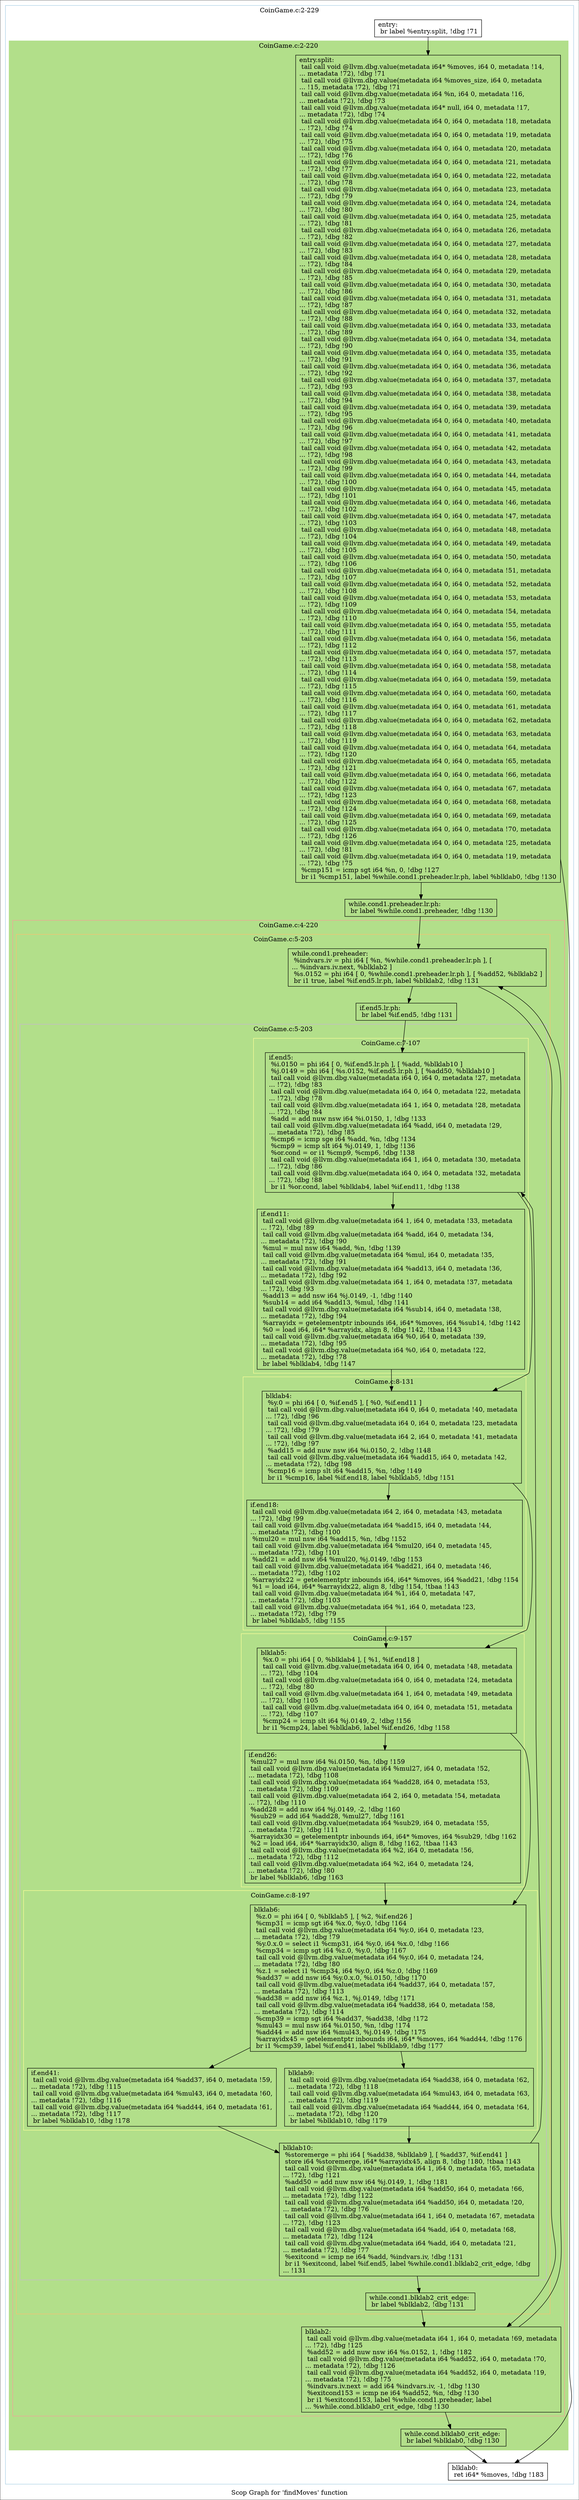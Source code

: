 digraph "Scop Graph for 'findMoves' function" {
	label="Scop Graph for 'findMoves' function";

	Node0xb183fd0 [shape=record,label="{entry:\l  br label %entry.split, !dbg !71\l}"];
	Node0xb183fd0 -> Node0xb177a40;
	Node0xb177a40 [shape=record,label="{entry.split:                                      \l  tail call void @llvm.dbg.value(metadata i64* %moves, i64 0, metadata !14,\l... metadata !72), !dbg !71\l  tail call void @llvm.dbg.value(metadata i64 %moves_size, i64 0, metadata\l... !15, metadata !72), !dbg !71\l  tail call void @llvm.dbg.value(metadata i64 %n, i64 0, metadata !16,\l... metadata !72), !dbg !73\l  tail call void @llvm.dbg.value(metadata i64* null, i64 0, metadata !17,\l... metadata !72), !dbg !74\l  tail call void @llvm.dbg.value(metadata i64 0, i64 0, metadata !18, metadata\l... !72), !dbg !74\l  tail call void @llvm.dbg.value(metadata i64 0, i64 0, metadata !19, metadata\l... !72), !dbg !75\l  tail call void @llvm.dbg.value(metadata i64 0, i64 0, metadata !20, metadata\l... !72), !dbg !76\l  tail call void @llvm.dbg.value(metadata i64 0, i64 0, metadata !21, metadata\l... !72), !dbg !77\l  tail call void @llvm.dbg.value(metadata i64 0, i64 0, metadata !22, metadata\l... !72), !dbg !78\l  tail call void @llvm.dbg.value(metadata i64 0, i64 0, metadata !23, metadata\l... !72), !dbg !79\l  tail call void @llvm.dbg.value(metadata i64 0, i64 0, metadata !24, metadata\l... !72), !dbg !80\l  tail call void @llvm.dbg.value(metadata i64 0, i64 0, metadata !25, metadata\l... !72), !dbg !81\l  tail call void @llvm.dbg.value(metadata i64 0, i64 0, metadata !26, metadata\l... !72), !dbg !82\l  tail call void @llvm.dbg.value(metadata i64 0, i64 0, metadata !27, metadata\l... !72), !dbg !83\l  tail call void @llvm.dbg.value(metadata i64 0, i64 0, metadata !28, metadata\l... !72), !dbg !84\l  tail call void @llvm.dbg.value(metadata i64 0, i64 0, metadata !29, metadata\l... !72), !dbg !85\l  tail call void @llvm.dbg.value(metadata i64 0, i64 0, metadata !30, metadata\l... !72), !dbg !86\l  tail call void @llvm.dbg.value(metadata i64 0, i64 0, metadata !31, metadata\l... !72), !dbg !87\l  tail call void @llvm.dbg.value(metadata i64 0, i64 0, metadata !32, metadata\l... !72), !dbg !88\l  tail call void @llvm.dbg.value(metadata i64 0, i64 0, metadata !33, metadata\l... !72), !dbg !89\l  tail call void @llvm.dbg.value(metadata i64 0, i64 0, metadata !34, metadata\l... !72), !dbg !90\l  tail call void @llvm.dbg.value(metadata i64 0, i64 0, metadata !35, metadata\l... !72), !dbg !91\l  tail call void @llvm.dbg.value(metadata i64 0, i64 0, metadata !36, metadata\l... !72), !dbg !92\l  tail call void @llvm.dbg.value(metadata i64 0, i64 0, metadata !37, metadata\l... !72), !dbg !93\l  tail call void @llvm.dbg.value(metadata i64 0, i64 0, metadata !38, metadata\l... !72), !dbg !94\l  tail call void @llvm.dbg.value(metadata i64 0, i64 0, metadata !39, metadata\l... !72), !dbg !95\l  tail call void @llvm.dbg.value(metadata i64 0, i64 0, metadata !40, metadata\l... !72), !dbg !96\l  tail call void @llvm.dbg.value(metadata i64 0, i64 0, metadata !41, metadata\l... !72), !dbg !97\l  tail call void @llvm.dbg.value(metadata i64 0, i64 0, metadata !42, metadata\l... !72), !dbg !98\l  tail call void @llvm.dbg.value(metadata i64 0, i64 0, metadata !43, metadata\l... !72), !dbg !99\l  tail call void @llvm.dbg.value(metadata i64 0, i64 0, metadata !44, metadata\l... !72), !dbg !100\l  tail call void @llvm.dbg.value(metadata i64 0, i64 0, metadata !45, metadata\l... !72), !dbg !101\l  tail call void @llvm.dbg.value(metadata i64 0, i64 0, metadata !46, metadata\l... !72), !dbg !102\l  tail call void @llvm.dbg.value(metadata i64 0, i64 0, metadata !47, metadata\l... !72), !dbg !103\l  tail call void @llvm.dbg.value(metadata i64 0, i64 0, metadata !48, metadata\l... !72), !dbg !104\l  tail call void @llvm.dbg.value(metadata i64 0, i64 0, metadata !49, metadata\l... !72), !dbg !105\l  tail call void @llvm.dbg.value(metadata i64 0, i64 0, metadata !50, metadata\l... !72), !dbg !106\l  tail call void @llvm.dbg.value(metadata i64 0, i64 0, metadata !51, metadata\l... !72), !dbg !107\l  tail call void @llvm.dbg.value(metadata i64 0, i64 0, metadata !52, metadata\l... !72), !dbg !108\l  tail call void @llvm.dbg.value(metadata i64 0, i64 0, metadata !53, metadata\l... !72), !dbg !109\l  tail call void @llvm.dbg.value(metadata i64 0, i64 0, metadata !54, metadata\l... !72), !dbg !110\l  tail call void @llvm.dbg.value(metadata i64 0, i64 0, metadata !55, metadata\l... !72), !dbg !111\l  tail call void @llvm.dbg.value(metadata i64 0, i64 0, metadata !56, metadata\l... !72), !dbg !112\l  tail call void @llvm.dbg.value(metadata i64 0, i64 0, metadata !57, metadata\l... !72), !dbg !113\l  tail call void @llvm.dbg.value(metadata i64 0, i64 0, metadata !58, metadata\l... !72), !dbg !114\l  tail call void @llvm.dbg.value(metadata i64 0, i64 0, metadata !59, metadata\l... !72), !dbg !115\l  tail call void @llvm.dbg.value(metadata i64 0, i64 0, metadata !60, metadata\l... !72), !dbg !116\l  tail call void @llvm.dbg.value(metadata i64 0, i64 0, metadata !61, metadata\l... !72), !dbg !117\l  tail call void @llvm.dbg.value(metadata i64 0, i64 0, metadata !62, metadata\l... !72), !dbg !118\l  tail call void @llvm.dbg.value(metadata i64 0, i64 0, metadata !63, metadata\l... !72), !dbg !119\l  tail call void @llvm.dbg.value(metadata i64 0, i64 0, metadata !64, metadata\l... !72), !dbg !120\l  tail call void @llvm.dbg.value(metadata i64 0, i64 0, metadata !65, metadata\l... !72), !dbg !121\l  tail call void @llvm.dbg.value(metadata i64 0, i64 0, metadata !66, metadata\l... !72), !dbg !122\l  tail call void @llvm.dbg.value(metadata i64 0, i64 0, metadata !67, metadata\l... !72), !dbg !123\l  tail call void @llvm.dbg.value(metadata i64 0, i64 0, metadata !68, metadata\l... !72), !dbg !124\l  tail call void @llvm.dbg.value(metadata i64 0, i64 0, metadata !69, metadata\l... !72), !dbg !125\l  tail call void @llvm.dbg.value(metadata i64 0, i64 0, metadata !70, metadata\l... !72), !dbg !126\l  tail call void @llvm.dbg.value(metadata i64 0, i64 0, metadata !25, metadata\l... !72), !dbg !81\l  tail call void @llvm.dbg.value(metadata i64 0, i64 0, metadata !19, metadata\l... !72), !dbg !75\l  %cmp151 = icmp sgt i64 %n, 0, !dbg !127\l  br i1 %cmp151, label %while.cond1.preheader.lr.ph, label %blklab0, !dbg !130\l}"];
	Node0xb177a40 -> Node0xb177ad0;
	Node0xb177a40 -> Node0xb17a000;
	Node0xb177ad0 [shape=record,label="{while.cond1.preheader.lr.ph:                      \l  br label %while.cond1.preheader, !dbg !130\l}"];
	Node0xb177ad0 -> Node0xb247700;
	Node0xb247700 [shape=record,label="{while.cond1.preheader:                            \l  %indvars.iv = phi i64 [ %n, %while.cond1.preheader.lr.ph ], [\l... %indvars.iv.next, %blklab2 ]\l  %s.0152 = phi i64 [ 0, %while.cond1.preheader.lr.ph ], [ %add52, %blklab2 ]\l  br i1 true, label %if.end5.lr.ph, label %blklab2, !dbg !131\l}"];
	Node0xb247700 -> Node0xb17e6c0;
	Node0xb247700 -> Node0xb179a10;
	Node0xb17e6c0 [shape=record,label="{if.end5.lr.ph:                                    \l  br label %if.end5, !dbg !131\l}"];
	Node0xb17e6c0 -> Node0xb179cc0;
	Node0xb179cc0 [shape=record,label="{if.end5:                                          \l  %i.0150 = phi i64 [ 0, %if.end5.lr.ph ], [ %add, %blklab10 ]\l  %j.0149 = phi i64 [ %s.0152, %if.end5.lr.ph ], [ %add50, %blklab10 ]\l  tail call void @llvm.dbg.value(metadata i64 0, i64 0, metadata !27, metadata\l... !72), !dbg !83\l  tail call void @llvm.dbg.value(metadata i64 0, i64 0, metadata !22, metadata\l... !72), !dbg !78\l  tail call void @llvm.dbg.value(metadata i64 1, i64 0, metadata !28, metadata\l... !72), !dbg !84\l  %add = add nuw nsw i64 %i.0150, 1, !dbg !133\l  tail call void @llvm.dbg.value(metadata i64 %add, i64 0, metadata !29,\l... metadata !72), !dbg !85\l  %cmp6 = icmp sge i64 %add, %n, !dbg !134\l  %cmp9 = icmp slt i64 %j.0149, 1, !dbg !136\l  %or.cond = or i1 %cmp9, %cmp6, !dbg !138\l  tail call void @llvm.dbg.value(metadata i64 1, i64 0, metadata !30, metadata\l... !72), !dbg !86\l  tail call void @llvm.dbg.value(metadata i64 0, i64 0, metadata !32, metadata\l... !72), !dbg !88\l  br i1 %or.cond, label %blklab4, label %if.end11, !dbg !138\l}"];
	Node0xb179cc0 -> Node0xb183870;
	Node0xb179cc0 -> Node0xb16b2e0;
	Node0xb183870 [shape=record,label="{blklab4:                                          \l  %y.0 = phi i64 [ 0, %if.end5 ], [ %0, %if.end11 ]\l  tail call void @llvm.dbg.value(metadata i64 0, i64 0, metadata !40, metadata\l... !72), !dbg !96\l  tail call void @llvm.dbg.value(metadata i64 0, i64 0, metadata !23, metadata\l... !72), !dbg !79\l  tail call void @llvm.dbg.value(metadata i64 2, i64 0, metadata !41, metadata\l... !72), !dbg !97\l  %add15 = add nuw nsw i64 %i.0150, 2, !dbg !148\l  tail call void @llvm.dbg.value(metadata i64 %add15, i64 0, metadata !42,\l... metadata !72), !dbg !98\l  %cmp16 = icmp slt i64 %add15, %n, !dbg !149\l  br i1 %cmp16, label %if.end18, label %blklab5, !dbg !151\l}"];
	Node0xb183870 -> Node0xb175bf0;
	Node0xb183870 -> Node0xb187480;
	Node0xb175bf0 [shape=record,label="{if.end18:                                         \l  tail call void @llvm.dbg.value(metadata i64 2, i64 0, metadata !43, metadata\l... !72), !dbg !99\l  tail call void @llvm.dbg.value(metadata i64 %add15, i64 0, metadata !44,\l... metadata !72), !dbg !100\l  %mul20 = mul nsw i64 %add15, %n, !dbg !152\l  tail call void @llvm.dbg.value(metadata i64 %mul20, i64 0, metadata !45,\l... metadata !72), !dbg !101\l  %add21 = add nsw i64 %mul20, %j.0149, !dbg !153\l  tail call void @llvm.dbg.value(metadata i64 %add21, i64 0, metadata !46,\l... metadata !72), !dbg !102\l  %arrayidx22 = getelementptr inbounds i64, i64* %moves, i64 %add21, !dbg !154\l  %1 = load i64, i64* %arrayidx22, align 8, !dbg !154, !tbaa !143\l  tail call void @llvm.dbg.value(metadata i64 %1, i64 0, metadata !47,\l... metadata !72), !dbg !103\l  tail call void @llvm.dbg.value(metadata i64 %1, i64 0, metadata !23,\l... metadata !72), !dbg !79\l  br label %blklab5, !dbg !155\l}"];
	Node0xb175bf0 -> Node0xb187480;
	Node0xb187480 [shape=record,label="{blklab5:                                          \l  %x.0 = phi i64 [ 0, %blklab4 ], [ %1, %if.end18 ]\l  tail call void @llvm.dbg.value(metadata i64 0, i64 0, metadata !48, metadata\l... !72), !dbg !104\l  tail call void @llvm.dbg.value(metadata i64 0, i64 0, metadata !24, metadata\l... !72), !dbg !80\l  tail call void @llvm.dbg.value(metadata i64 1, i64 0, metadata !49, metadata\l... !72), !dbg !105\l  tail call void @llvm.dbg.value(metadata i64 0, i64 0, metadata !51, metadata\l... !72), !dbg !107\l  %cmp24 = icmp slt i64 %j.0149, 2, !dbg !156\l  br i1 %cmp24, label %blklab6, label %if.end26, !dbg !158\l}"];
	Node0xb187480 -> Node0xb1a9aa0;
	Node0xb187480 -> Node0xb184c50;
	Node0xb1a9aa0 [shape=record,label="{blklab6:                                          \l  %z.0 = phi i64 [ 0, %blklab5 ], [ %2, %if.end26 ]\l  %cmp31 = icmp sgt i64 %x.0, %y.0, !dbg !164\l  tail call void @llvm.dbg.value(metadata i64 %y.0, i64 0, metadata !23,\l... metadata !72), !dbg !79\l  %y.0.x.0 = select i1 %cmp31, i64 %y.0, i64 %x.0, !dbg !166\l  %cmp34 = icmp sgt i64 %z.0, %y.0, !dbg !167\l  tail call void @llvm.dbg.value(metadata i64 %y.0, i64 0, metadata !24,\l... metadata !72), !dbg !80\l  %z.1 = select i1 %cmp34, i64 %y.0, i64 %z.0, !dbg !169\l  %add37 = add nsw i64 %y.0.x.0, %i.0150, !dbg !170\l  tail call void @llvm.dbg.value(metadata i64 %add37, i64 0, metadata !57,\l... metadata !72), !dbg !113\l  %add38 = add nsw i64 %z.1, %j.0149, !dbg !171\l  tail call void @llvm.dbg.value(metadata i64 %add38, i64 0, metadata !58,\l... metadata !72), !dbg !114\l  %cmp39 = icmp sgt i64 %add37, %add38, !dbg !172\l  %mul43 = mul nsw i64 %i.0150, %n, !dbg !174\l  %add44 = add nsw i64 %mul43, %j.0149, !dbg !175\l  %arrayidx45 = getelementptr inbounds i64, i64* %moves, i64 %add44, !dbg !176\l  br i1 %cmp39, label %if.end41, label %blklab9, !dbg !177\l}"];
	Node0xb1a9aa0 -> Node0xb184520;
	Node0xb1a9aa0 -> Node0xb184060;
	Node0xb184520 [shape=record,label="{if.end41:                                         \l  tail call void @llvm.dbg.value(metadata i64 %add37, i64 0, metadata !59,\l... metadata !72), !dbg !115\l  tail call void @llvm.dbg.value(metadata i64 %mul43, i64 0, metadata !60,\l... metadata !72), !dbg !116\l  tail call void @llvm.dbg.value(metadata i64 %add44, i64 0, metadata !61,\l... metadata !72), !dbg !117\l  br label %blklab10, !dbg !178\l}"];
	Node0xb184520 -> Node0xb17e750;
	Node0xb17e750 [shape=record,label="{blklab10:                                         \l  %storemerge = phi i64 [ %add38, %blklab9 ], [ %add37, %if.end41 ]\l  store i64 %storemerge, i64* %arrayidx45, align 8, !dbg !180, !tbaa !143\l  tail call void @llvm.dbg.value(metadata i64 1, i64 0, metadata !65, metadata\l... !72), !dbg !121\l  %add50 = add nuw nsw i64 %j.0149, 1, !dbg !181\l  tail call void @llvm.dbg.value(metadata i64 %add50, i64 0, metadata !66,\l... metadata !72), !dbg !122\l  tail call void @llvm.dbg.value(metadata i64 %add50, i64 0, metadata !20,\l... metadata !72), !dbg !76\l  tail call void @llvm.dbg.value(metadata i64 1, i64 0, metadata !67, metadata\l... !72), !dbg !123\l  tail call void @llvm.dbg.value(metadata i64 %add, i64 0, metadata !68,\l... metadata !72), !dbg !124\l  tail call void @llvm.dbg.value(metadata i64 %add, i64 0, metadata !21,\l... metadata !72), !dbg !77\l  %exitcond = icmp ne i64 %add, %indvars.iv, !dbg !131\l  br i1 %exitcond, label %if.end5, label %while.cond1.blklab2_crit_edge, !dbg\l... !131\l}"];
	Node0xb17e750 -> Node0xb179cc0[constraint=false];
	Node0xb17e750 -> Node0xb187720;
	Node0xb187720 [shape=record,label="{while.cond1.blklab2_crit_edge:                    \l  br label %blklab2, !dbg !131\l}"];
	Node0xb187720 -> Node0xb179a10;
	Node0xb179a10 [shape=record,label="{blklab2:                                          \l  tail call void @llvm.dbg.value(metadata i64 1, i64 0, metadata !69, metadata\l... !72), !dbg !125\l  %add52 = add nuw nsw i64 %s.0152, 1, !dbg !182\l  tail call void @llvm.dbg.value(metadata i64 %add52, i64 0, metadata !70,\l... metadata !72), !dbg !126\l  tail call void @llvm.dbg.value(metadata i64 %add52, i64 0, metadata !19,\l... metadata !72), !dbg !75\l  %indvars.iv.next = add i64 %indvars.iv, -1, !dbg !130\l  %exitcond153 = icmp ne i64 %add52, %n, !dbg !130\l  br i1 %exitcond153, label %while.cond1.preheader, label\l... %while.cond.blklab0_crit_edge, !dbg !130\l}"];
	Node0xb179a10 -> Node0xb247700[constraint=false];
	Node0xb179a10 -> Node0xb1777a0;
	Node0xb1777a0 [shape=record,label="{while.cond.blklab0_crit_edge:                     \l  br label %blklab0, !dbg !130\l}"];
	Node0xb1777a0 -> Node0xb17a000;
	Node0xb17a000 [shape=record,label="{blklab0:                                          \l  ret i64* %moves, !dbg !183\l}"];
	Node0xb184060 [shape=record,label="{blklab9:                                          \l  tail call void @llvm.dbg.value(metadata i64 %add38, i64 0, metadata !62,\l... metadata !72), !dbg !118\l  tail call void @llvm.dbg.value(metadata i64 %mul43, i64 0, metadata !63,\l... metadata !72), !dbg !119\l  tail call void @llvm.dbg.value(metadata i64 %add44, i64 0, metadata !64,\l... metadata !72), !dbg !120\l  br label %blklab10, !dbg !179\l}"];
	Node0xb184060 -> Node0xb17e750;
	Node0xb184c50 [shape=record,label="{if.end26:                                         \l  %mul27 = mul nsw i64 %i.0150, %n, !dbg !159\l  tail call void @llvm.dbg.value(metadata i64 %mul27, i64 0, metadata !52,\l... metadata !72), !dbg !108\l  tail call void @llvm.dbg.value(metadata i64 %add28, i64 0, metadata !53,\l... metadata !72), !dbg !109\l  tail call void @llvm.dbg.value(metadata i64 2, i64 0, metadata !54, metadata\l... !72), !dbg !110\l  %add28 = add nsw i64 %j.0149, -2, !dbg !160\l  %sub29 = add i64 %add28, %mul27, !dbg !161\l  tail call void @llvm.dbg.value(metadata i64 %sub29, i64 0, metadata !55,\l... metadata !72), !dbg !111\l  %arrayidx30 = getelementptr inbounds i64, i64* %moves, i64 %sub29, !dbg !162\l  %2 = load i64, i64* %arrayidx30, align 8, !dbg !162, !tbaa !143\l  tail call void @llvm.dbg.value(metadata i64 %2, i64 0, metadata !56,\l... metadata !72), !dbg !112\l  tail call void @llvm.dbg.value(metadata i64 %2, i64 0, metadata !24,\l... metadata !72), !dbg !80\l  br label %blklab6, !dbg !163\l}"];
	Node0xb184c50 -> Node0xb1a9aa0;
	Node0xb16b2e0 [shape=record,label="{if.end11:                                         \l  tail call void @llvm.dbg.value(metadata i64 1, i64 0, metadata !33, metadata\l... !72), !dbg !89\l  tail call void @llvm.dbg.value(metadata i64 %add, i64 0, metadata !34,\l... metadata !72), !dbg !90\l  %mul = mul nsw i64 %add, %n, !dbg !139\l  tail call void @llvm.dbg.value(metadata i64 %mul, i64 0, metadata !35,\l... metadata !72), !dbg !91\l  tail call void @llvm.dbg.value(metadata i64 %add13, i64 0, metadata !36,\l... metadata !72), !dbg !92\l  tail call void @llvm.dbg.value(metadata i64 1, i64 0, metadata !37, metadata\l... !72), !dbg !93\l  %add13 = add nsw i64 %j.0149, -1, !dbg !140\l  %sub14 = add i64 %add13, %mul, !dbg !141\l  tail call void @llvm.dbg.value(metadata i64 %sub14, i64 0, metadata !38,\l... metadata !72), !dbg !94\l  %arrayidx = getelementptr inbounds i64, i64* %moves, i64 %sub14, !dbg !142\l  %0 = load i64, i64* %arrayidx, align 8, !dbg !142, !tbaa !143\l  tail call void @llvm.dbg.value(metadata i64 %0, i64 0, metadata !39,\l... metadata !72), !dbg !95\l  tail call void @llvm.dbg.value(metadata i64 %0, i64 0, metadata !22,\l... metadata !72), !dbg !78\l  br label %blklab4, !dbg !147\l}"];
	Node0xb16b2e0 -> Node0xb183870;
	colorscheme = "paired12"
        subgraph cluster_0xb16ef70 {
          label = "CoinGame.c:2-229
";
          style = solid;
          color = 1
          subgraph cluster_0xb16bbc0 {
            label = "CoinGame.c:2-220
";
            style = filled;
            color = 3            subgraph cluster_0xb155600 {
              label = "CoinGame.c:4-220
";
              style = solid;
              color = 5
              subgraph cluster_0xb16c900 {
                label = "CoinGame.c:5-203
";
                style = solid;
                color = 7
                subgraph cluster_0xb164400 {
                  label = "CoinGame.c:5-203
";
                  style = solid;
                  color = 9
                  subgraph cluster_0xb16d550 {
                    label = "CoinGame.c:7-107
";
                    style = solid;
                    color = 11
                    Node0xb179cc0;
                    Node0xb16b2e0;
                  }
                  subgraph cluster_0xb16d9f0 {
                    label = "CoinGame.c:8-131
";
                    style = solid;
                    color = 11
                    Node0xb183870;
                    Node0xb175bf0;
                  }
                  subgraph cluster_0xb16e630 {
                    label = "CoinGame.c:9-157
";
                    style = solid;
                    color = 11
                    Node0xb187480;
                    Node0xb184c50;
                  }
                  subgraph cluster_0xb16ead0 {
                    label = "CoinGame.c:8-197
";
                    style = solid;
                    color = 11
                    Node0xb1a9aa0;
                    Node0xb184520;
                    Node0xb184060;
                  }
                  Node0xb17e750;
                }
                Node0xb247700;
                Node0xb17e6c0;
                Node0xb187720;
              }
              Node0xb179a10;
            }
            Node0xb177a40;
            Node0xb177ad0;
            Node0xb1777a0;
          }
          Node0xb183fd0;
          Node0xb17a000;
        }
}
